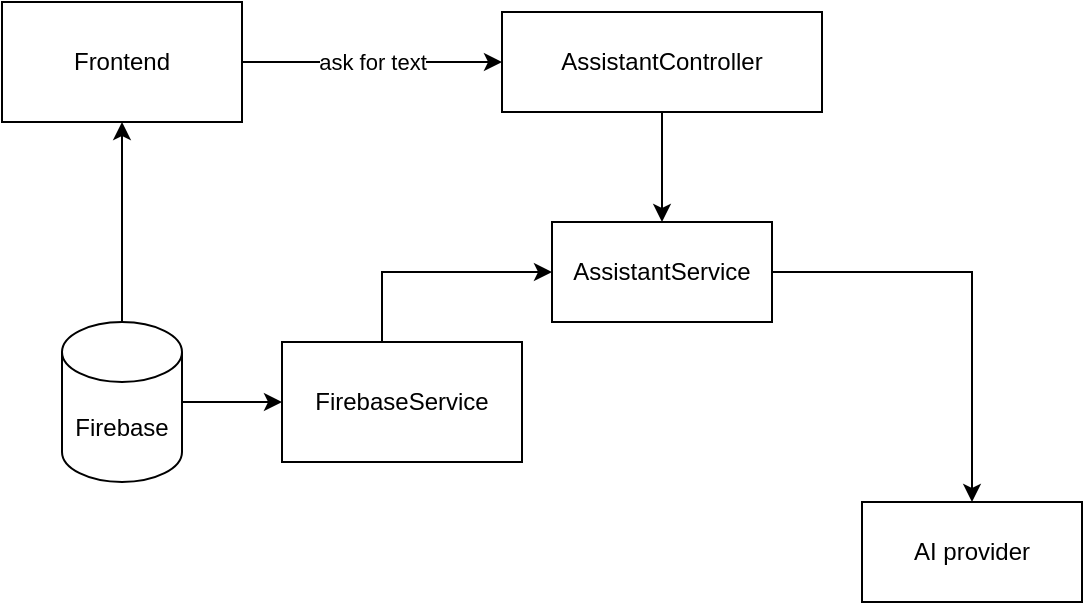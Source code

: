 <mxfile version="21.2.1" type="device">
  <diagram name="Page-1" id="2CIJYS7t3cjzpXo6SF1b">
    <mxGraphModel dx="1026" dy="691" grid="1" gridSize="10" guides="1" tooltips="1" connect="1" arrows="1" fold="1" page="1" pageScale="1" pageWidth="850" pageHeight="1100" math="0" shadow="0">
      <root>
        <mxCell id="0" />
        <mxCell id="1" parent="0" />
        <mxCell id="fhVrtsqZh9QXN_zF8PGq-4" value="ask for text" style="edgeStyle=orthogonalEdgeStyle;rounded=0;orthogonalLoop=1;jettySize=auto;html=1;entryX=0;entryY=0.5;entryDx=0;entryDy=0;" edge="1" parent="1" source="fhVrtsqZh9QXN_zF8PGq-1" target="fhVrtsqZh9QXN_zF8PGq-3">
          <mxGeometry relative="1" as="geometry" />
        </mxCell>
        <mxCell id="fhVrtsqZh9QXN_zF8PGq-1" value="Frontend" style="rounded=0;whiteSpace=wrap;html=1;" vertex="1" parent="1">
          <mxGeometry x="100" y="210" width="120" height="60" as="geometry" />
        </mxCell>
        <mxCell id="fhVrtsqZh9QXN_zF8PGq-8" style="edgeStyle=orthogonalEdgeStyle;rounded=0;orthogonalLoop=1;jettySize=auto;html=1;" edge="1" parent="1" source="fhVrtsqZh9QXN_zF8PGq-3" target="fhVrtsqZh9QXN_zF8PGq-5">
          <mxGeometry relative="1" as="geometry" />
        </mxCell>
        <mxCell id="fhVrtsqZh9QXN_zF8PGq-3" value="AssistantController" style="html=1;whiteSpace=wrap;" vertex="1" parent="1">
          <mxGeometry x="350" y="215" width="160" height="50" as="geometry" />
        </mxCell>
        <mxCell id="fhVrtsqZh9QXN_zF8PGq-7" style="edgeStyle=orthogonalEdgeStyle;rounded=0;orthogonalLoop=1;jettySize=auto;html=1;" edge="1" parent="1" source="fhVrtsqZh9QXN_zF8PGq-5" target="fhVrtsqZh9QXN_zF8PGq-6">
          <mxGeometry relative="1" as="geometry" />
        </mxCell>
        <mxCell id="fhVrtsqZh9QXN_zF8PGq-5" value="AssistantService" style="html=1;whiteSpace=wrap;" vertex="1" parent="1">
          <mxGeometry x="375" y="320" width="110" height="50" as="geometry" />
        </mxCell>
        <mxCell id="fhVrtsqZh9QXN_zF8PGq-6" value="AI provider" style="html=1;whiteSpace=wrap;" vertex="1" parent="1">
          <mxGeometry x="530" y="460" width="110" height="50" as="geometry" />
        </mxCell>
        <mxCell id="fhVrtsqZh9QXN_zF8PGq-10" style="edgeStyle=orthogonalEdgeStyle;rounded=0;orthogonalLoop=1;jettySize=auto;html=1;" edge="1" parent="1" source="fhVrtsqZh9QXN_zF8PGq-9" target="fhVrtsqZh9QXN_zF8PGq-1">
          <mxGeometry relative="1" as="geometry" />
        </mxCell>
        <mxCell id="fhVrtsqZh9QXN_zF8PGq-13" style="edgeStyle=orthogonalEdgeStyle;rounded=0;orthogonalLoop=1;jettySize=auto;html=1;entryX=0;entryY=0.5;entryDx=0;entryDy=0;" edge="1" parent="1" source="fhVrtsqZh9QXN_zF8PGq-9" target="fhVrtsqZh9QXN_zF8PGq-12">
          <mxGeometry relative="1" as="geometry" />
        </mxCell>
        <mxCell id="fhVrtsqZh9QXN_zF8PGq-9" value="Firebase" style="shape=cylinder3;whiteSpace=wrap;html=1;boundedLbl=1;backgroundOutline=1;size=15;" vertex="1" parent="1">
          <mxGeometry x="130" y="370" width="60" height="80" as="geometry" />
        </mxCell>
        <mxCell id="fhVrtsqZh9QXN_zF8PGq-14" style="edgeStyle=orthogonalEdgeStyle;rounded=0;orthogonalLoop=1;jettySize=auto;html=1;entryX=0;entryY=0.5;entryDx=0;entryDy=0;" edge="1" parent="1" source="fhVrtsqZh9QXN_zF8PGq-12" target="fhVrtsqZh9QXN_zF8PGq-5">
          <mxGeometry relative="1" as="geometry">
            <Array as="points">
              <mxPoint x="290" y="345" />
            </Array>
          </mxGeometry>
        </mxCell>
        <mxCell id="fhVrtsqZh9QXN_zF8PGq-12" value="FirebaseService" style="rounded=0;whiteSpace=wrap;html=1;" vertex="1" parent="1">
          <mxGeometry x="240" y="380" width="120" height="60" as="geometry" />
        </mxCell>
      </root>
    </mxGraphModel>
  </diagram>
</mxfile>
